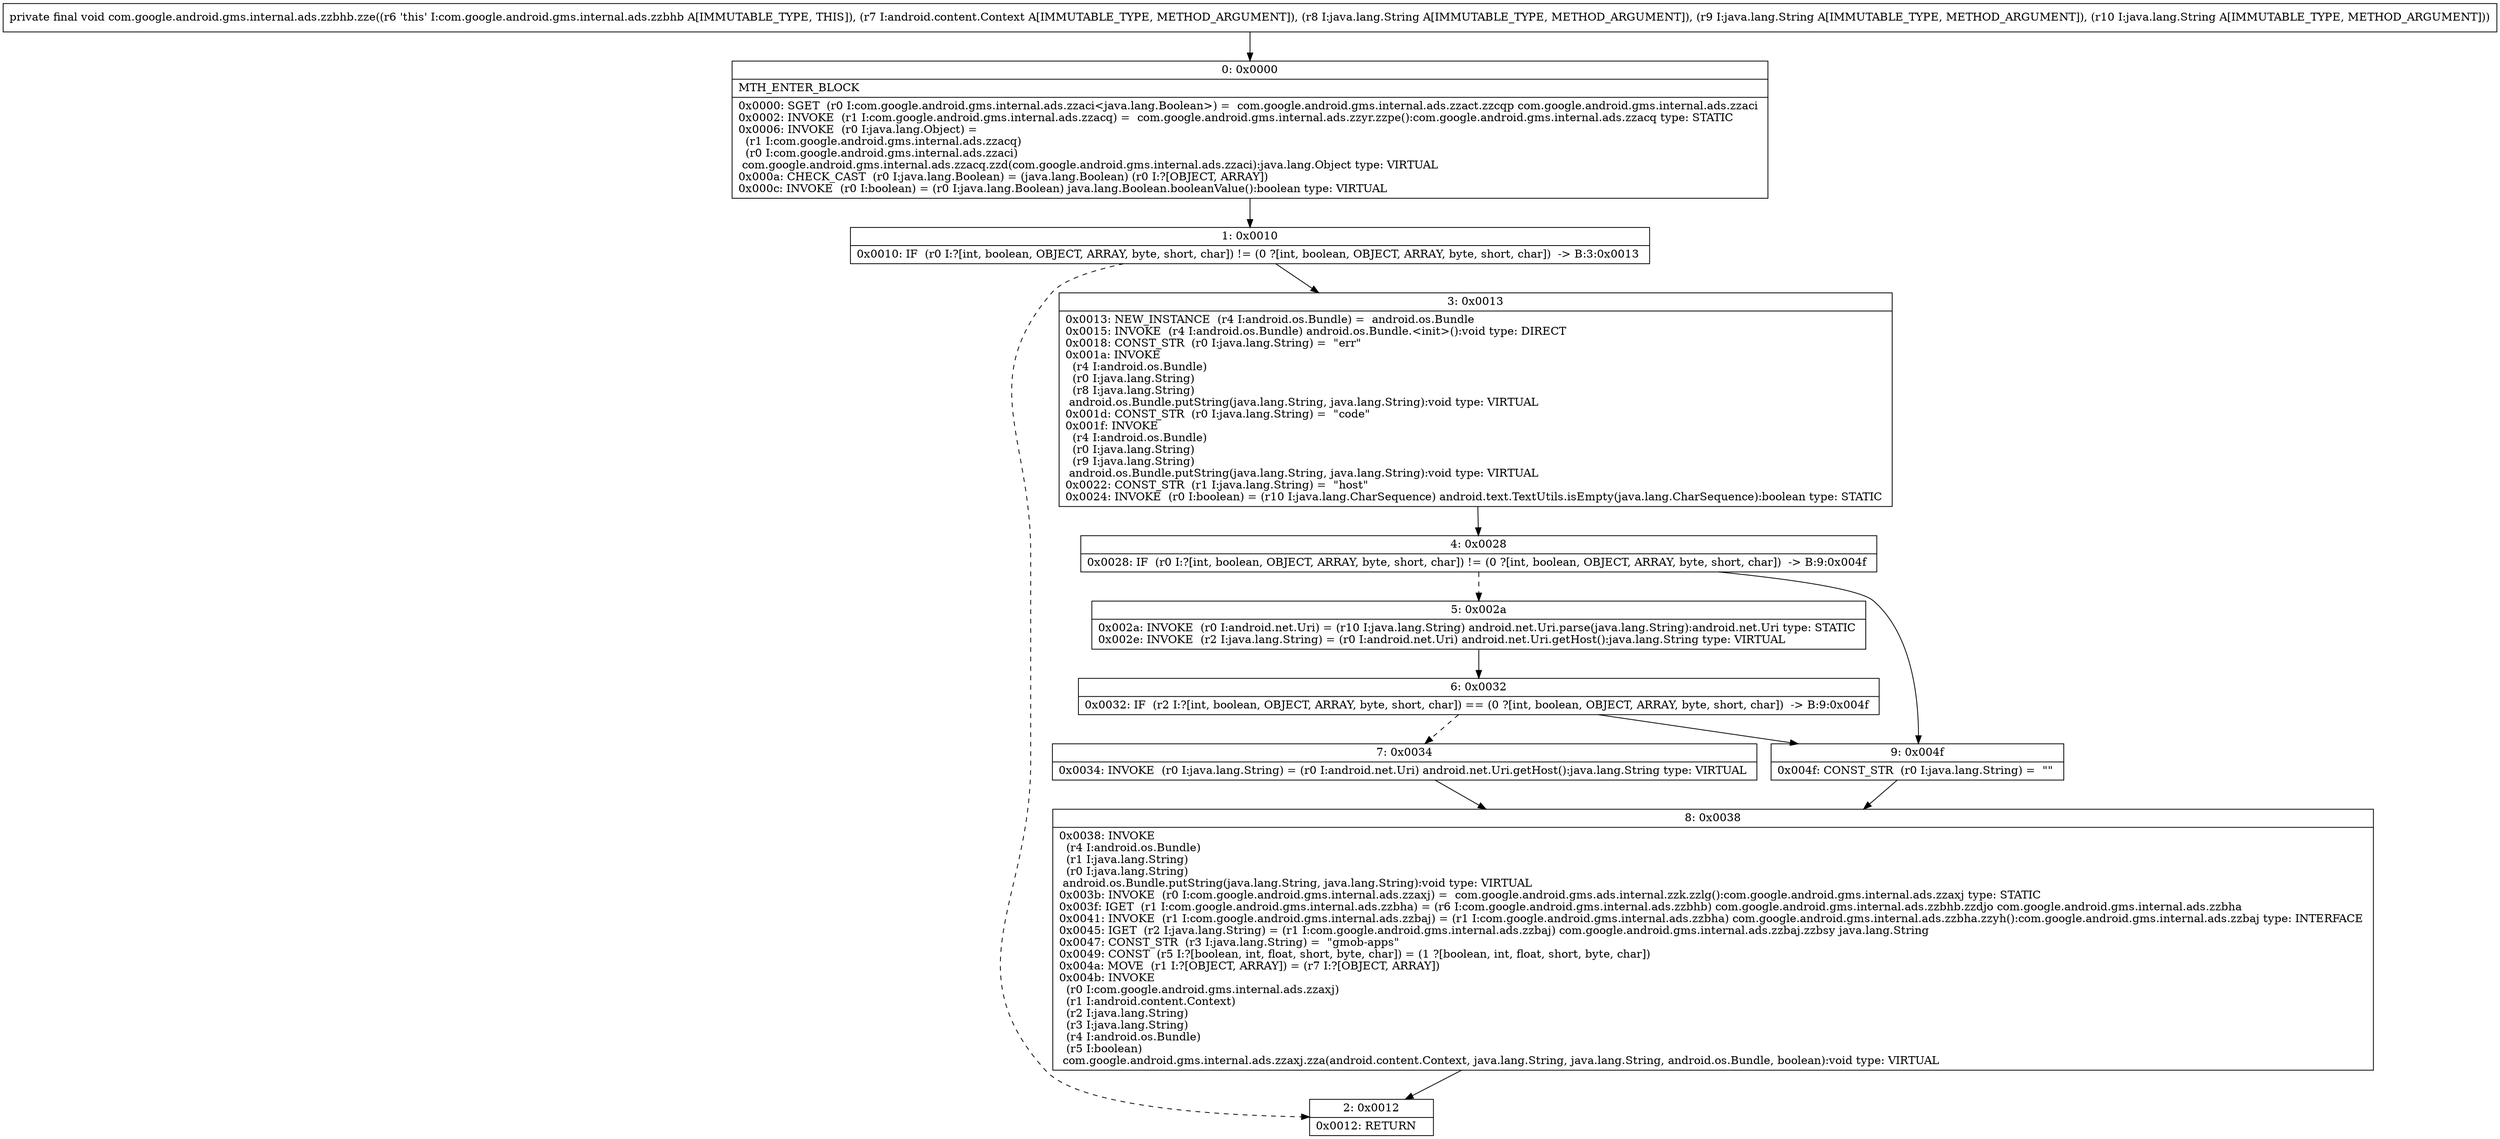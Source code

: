 digraph "CFG forcom.google.android.gms.internal.ads.zzbhb.zze(Landroid\/content\/Context;Ljava\/lang\/String;Ljava\/lang\/String;Ljava\/lang\/String;)V" {
Node_0 [shape=record,label="{0\:\ 0x0000|MTH_ENTER_BLOCK\l|0x0000: SGET  (r0 I:com.google.android.gms.internal.ads.zzaci\<java.lang.Boolean\>) =  com.google.android.gms.internal.ads.zzact.zzcqp com.google.android.gms.internal.ads.zzaci \l0x0002: INVOKE  (r1 I:com.google.android.gms.internal.ads.zzacq) =  com.google.android.gms.internal.ads.zzyr.zzpe():com.google.android.gms.internal.ads.zzacq type: STATIC \l0x0006: INVOKE  (r0 I:java.lang.Object) = \l  (r1 I:com.google.android.gms.internal.ads.zzacq)\l  (r0 I:com.google.android.gms.internal.ads.zzaci)\l com.google.android.gms.internal.ads.zzacq.zzd(com.google.android.gms.internal.ads.zzaci):java.lang.Object type: VIRTUAL \l0x000a: CHECK_CAST  (r0 I:java.lang.Boolean) = (java.lang.Boolean) (r0 I:?[OBJECT, ARRAY]) \l0x000c: INVOKE  (r0 I:boolean) = (r0 I:java.lang.Boolean) java.lang.Boolean.booleanValue():boolean type: VIRTUAL \l}"];
Node_1 [shape=record,label="{1\:\ 0x0010|0x0010: IF  (r0 I:?[int, boolean, OBJECT, ARRAY, byte, short, char]) != (0 ?[int, boolean, OBJECT, ARRAY, byte, short, char])  \-\> B:3:0x0013 \l}"];
Node_2 [shape=record,label="{2\:\ 0x0012|0x0012: RETURN   \l}"];
Node_3 [shape=record,label="{3\:\ 0x0013|0x0013: NEW_INSTANCE  (r4 I:android.os.Bundle) =  android.os.Bundle \l0x0015: INVOKE  (r4 I:android.os.Bundle) android.os.Bundle.\<init\>():void type: DIRECT \l0x0018: CONST_STR  (r0 I:java.lang.String) =  \"err\" \l0x001a: INVOKE  \l  (r4 I:android.os.Bundle)\l  (r0 I:java.lang.String)\l  (r8 I:java.lang.String)\l android.os.Bundle.putString(java.lang.String, java.lang.String):void type: VIRTUAL \l0x001d: CONST_STR  (r0 I:java.lang.String) =  \"code\" \l0x001f: INVOKE  \l  (r4 I:android.os.Bundle)\l  (r0 I:java.lang.String)\l  (r9 I:java.lang.String)\l android.os.Bundle.putString(java.lang.String, java.lang.String):void type: VIRTUAL \l0x0022: CONST_STR  (r1 I:java.lang.String) =  \"host\" \l0x0024: INVOKE  (r0 I:boolean) = (r10 I:java.lang.CharSequence) android.text.TextUtils.isEmpty(java.lang.CharSequence):boolean type: STATIC \l}"];
Node_4 [shape=record,label="{4\:\ 0x0028|0x0028: IF  (r0 I:?[int, boolean, OBJECT, ARRAY, byte, short, char]) != (0 ?[int, boolean, OBJECT, ARRAY, byte, short, char])  \-\> B:9:0x004f \l}"];
Node_5 [shape=record,label="{5\:\ 0x002a|0x002a: INVOKE  (r0 I:android.net.Uri) = (r10 I:java.lang.String) android.net.Uri.parse(java.lang.String):android.net.Uri type: STATIC \l0x002e: INVOKE  (r2 I:java.lang.String) = (r0 I:android.net.Uri) android.net.Uri.getHost():java.lang.String type: VIRTUAL \l}"];
Node_6 [shape=record,label="{6\:\ 0x0032|0x0032: IF  (r2 I:?[int, boolean, OBJECT, ARRAY, byte, short, char]) == (0 ?[int, boolean, OBJECT, ARRAY, byte, short, char])  \-\> B:9:0x004f \l}"];
Node_7 [shape=record,label="{7\:\ 0x0034|0x0034: INVOKE  (r0 I:java.lang.String) = (r0 I:android.net.Uri) android.net.Uri.getHost():java.lang.String type: VIRTUAL \l}"];
Node_8 [shape=record,label="{8\:\ 0x0038|0x0038: INVOKE  \l  (r4 I:android.os.Bundle)\l  (r1 I:java.lang.String)\l  (r0 I:java.lang.String)\l android.os.Bundle.putString(java.lang.String, java.lang.String):void type: VIRTUAL \l0x003b: INVOKE  (r0 I:com.google.android.gms.internal.ads.zzaxj) =  com.google.android.gms.ads.internal.zzk.zzlg():com.google.android.gms.internal.ads.zzaxj type: STATIC \l0x003f: IGET  (r1 I:com.google.android.gms.internal.ads.zzbha) = (r6 I:com.google.android.gms.internal.ads.zzbhb) com.google.android.gms.internal.ads.zzbhb.zzdjo com.google.android.gms.internal.ads.zzbha \l0x0041: INVOKE  (r1 I:com.google.android.gms.internal.ads.zzbaj) = (r1 I:com.google.android.gms.internal.ads.zzbha) com.google.android.gms.internal.ads.zzbha.zzyh():com.google.android.gms.internal.ads.zzbaj type: INTERFACE \l0x0045: IGET  (r2 I:java.lang.String) = (r1 I:com.google.android.gms.internal.ads.zzbaj) com.google.android.gms.internal.ads.zzbaj.zzbsy java.lang.String \l0x0047: CONST_STR  (r3 I:java.lang.String) =  \"gmob\-apps\" \l0x0049: CONST  (r5 I:?[boolean, int, float, short, byte, char]) = (1 ?[boolean, int, float, short, byte, char]) \l0x004a: MOVE  (r1 I:?[OBJECT, ARRAY]) = (r7 I:?[OBJECT, ARRAY]) \l0x004b: INVOKE  \l  (r0 I:com.google.android.gms.internal.ads.zzaxj)\l  (r1 I:android.content.Context)\l  (r2 I:java.lang.String)\l  (r3 I:java.lang.String)\l  (r4 I:android.os.Bundle)\l  (r5 I:boolean)\l com.google.android.gms.internal.ads.zzaxj.zza(android.content.Context, java.lang.String, java.lang.String, android.os.Bundle, boolean):void type: VIRTUAL \l}"];
Node_9 [shape=record,label="{9\:\ 0x004f|0x004f: CONST_STR  (r0 I:java.lang.String) =  \"\" \l}"];
MethodNode[shape=record,label="{private final void com.google.android.gms.internal.ads.zzbhb.zze((r6 'this' I:com.google.android.gms.internal.ads.zzbhb A[IMMUTABLE_TYPE, THIS]), (r7 I:android.content.Context A[IMMUTABLE_TYPE, METHOD_ARGUMENT]), (r8 I:java.lang.String A[IMMUTABLE_TYPE, METHOD_ARGUMENT]), (r9 I:java.lang.String A[IMMUTABLE_TYPE, METHOD_ARGUMENT]), (r10 I:java.lang.String A[IMMUTABLE_TYPE, METHOD_ARGUMENT])) }"];
MethodNode -> Node_0;
Node_0 -> Node_1;
Node_1 -> Node_2[style=dashed];
Node_1 -> Node_3;
Node_3 -> Node_4;
Node_4 -> Node_5[style=dashed];
Node_4 -> Node_9;
Node_5 -> Node_6;
Node_6 -> Node_7[style=dashed];
Node_6 -> Node_9;
Node_7 -> Node_8;
Node_8 -> Node_2;
Node_9 -> Node_8;
}

